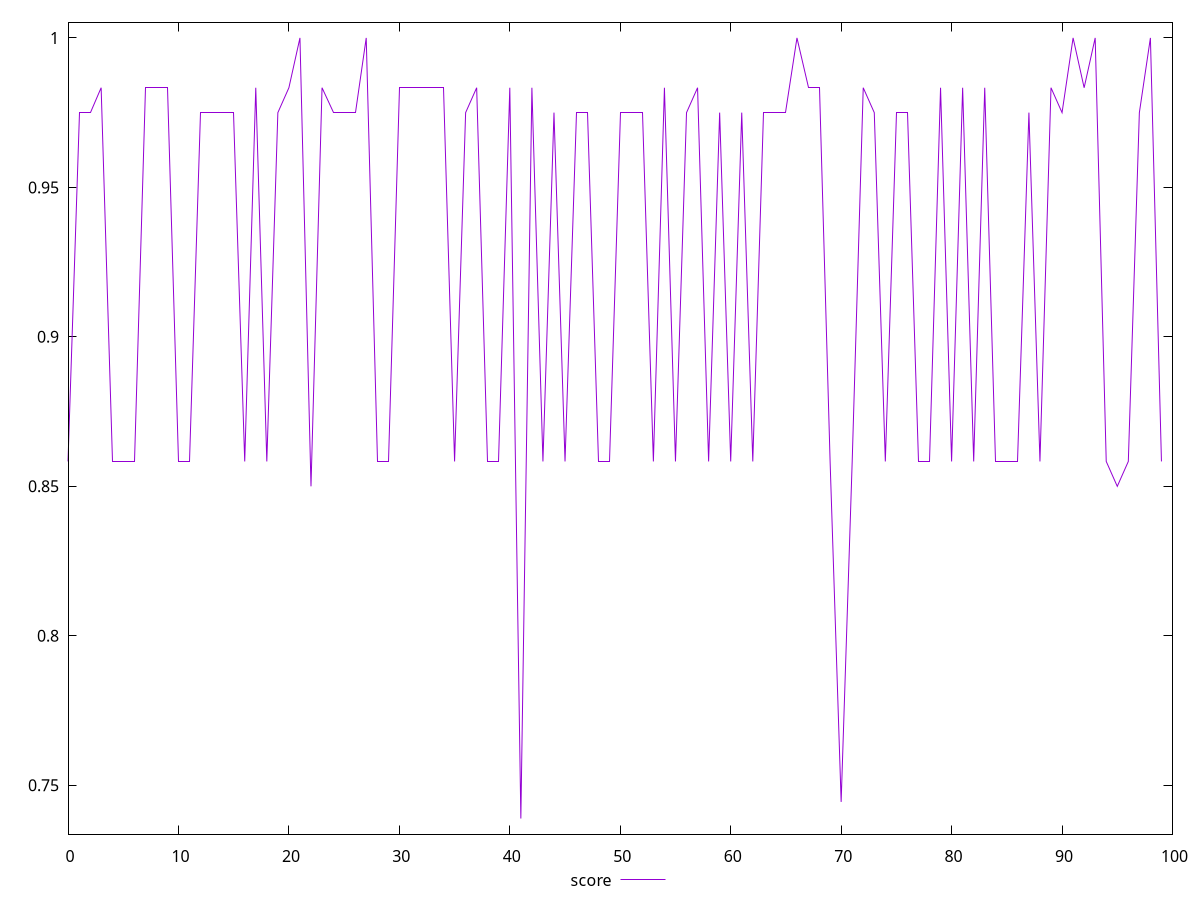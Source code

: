 reset
set terminal svg size 640, 490 enhanced background rgb 'white'
set output "report_00007_2020-12-11T15:55:29.892Z/uses-http2/samples/pages+cached+noadtech/score/values.svg"

$score <<EOF
0 0.8583333333333334
1 0.975
2 0.975
3 0.9833333333333333
4 0.8583333333333334
5 0.8583333333333334
6 0.8583333333333334
7 0.9833333333333333
8 0.9833333333333333
9 0.9833333333333333
10 0.8583333333333334
11 0.8583333333333334
12 0.975
13 0.975
14 0.975
15 0.975
16 0.8583333333333334
17 0.9833333333333333
18 0.8583333333333334
19 0.975
20 0.9833333333333333
21 1
22 0.85
23 0.9833333333333333
24 0.975
25 0.975
26 0.975
27 1
28 0.8583333333333334
29 0.8583333333333334
30 0.9833333333333333
31 0.9833333333333333
32 0.9833333333333333
33 0.9833333333333333
34 0.9833333333333333
35 0.8583333333333334
36 0.975
37 0.9833333333333333
38 0.8583333333333334
39 0.8583333333333334
40 0.9833333333333333
41 0.7388888888888889
42 0.9833333333333333
43 0.8583333333333334
44 0.975
45 0.8583333333333334
46 0.975
47 0.975
48 0.8583333333333334
49 0.8583333333333334
50 0.975
51 0.975
52 0.975
53 0.8583333333333334
54 0.9833333333333333
55 0.8583333333333334
56 0.975
57 0.9833333333333333
58 0.8583333333333334
59 0.975
60 0.8583333333333334
61 0.975
62 0.8583333333333334
63 0.975
64 0.975
65 0.975
66 1
67 0.9833333333333333
68 0.9833333333333333
69 0.8583333333333334
70 0.7444444444444445
71 0.8583333333333334
72 0.9833333333333333
73 0.975
74 0.8583333333333334
75 0.975
76 0.975
77 0.8583333333333334
78 0.8583333333333334
79 0.9833333333333333
80 0.8583333333333334
81 0.9833333333333333
82 0.8583333333333334
83 0.9833333333333333
84 0.8583333333333334
85 0.8583333333333334
86 0.8583333333333334
87 0.975
88 0.8583333333333334
89 0.9833333333333333
90 0.975
91 1
92 0.9833333333333333
93 1
94 0.8583333333333334
95 0.85
96 0.8583333333333334
97 0.975
98 1
99 0.8583333333333334
EOF

set key outside below
set yrange [0.7336666666666667:1.0052222222222222]

plot \
  $score title "score" with line, \


reset